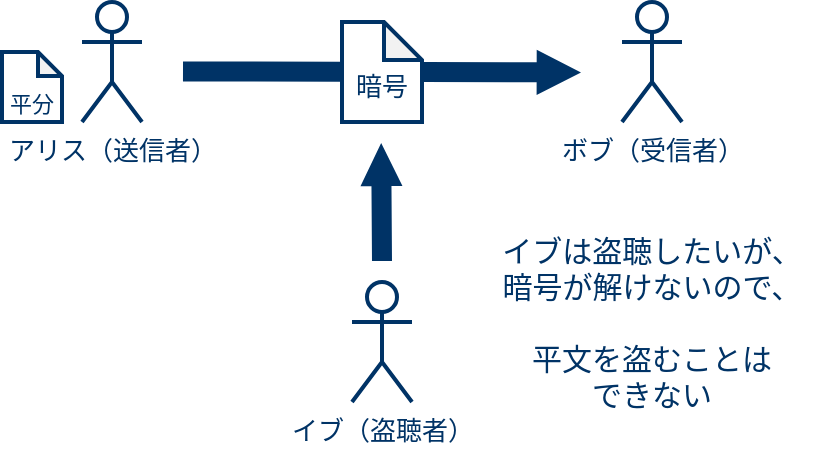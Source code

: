 <mxfile version="13.1.3">
    <diagram id="6hGFLwfOUW9BJ-s0fimq" name="Page-1">
        <mxGraphModel dx="501" dy="1000" grid="1" gridSize="10" guides="1" tooltips="1" connect="1" arrows="1" fold="1" page="1" pageScale="1" pageWidth="1169" pageHeight="827" math="0" shadow="0">
            <root>
                <mxCell id="0"/>
                <mxCell id="1" parent="0"/>
                <mxCell id="2" value="&lt;font color=&quot;#003366&quot; style=&quot;font-size: 13px&quot;&gt;アリス（送信者）&lt;/font&gt;" style="shape=umlActor;verticalLabelPosition=bottom;labelBackgroundColor=#ffffff;verticalAlign=top;html=1;outlineConnect=0;strokeColor=#003366;strokeWidth=2;" parent="1" vertex="1">
                    <mxGeometry x="160" y="280" width="30" height="60" as="geometry"/>
                </mxCell>
                <mxCell id="3" value="&lt;font color=&quot;#003366&quot; style=&quot;font-size: 13px&quot;&gt;ボブ（受信者）&lt;/font&gt;" style="shape=umlActor;verticalLabelPosition=bottom;labelBackgroundColor=#ffffff;verticalAlign=top;html=1;outlineConnect=0;strokeColor=#003366;strokeWidth=2;" parent="1" vertex="1">
                    <mxGeometry x="430" y="280" width="30" height="60" as="geometry"/>
                </mxCell>
                <mxCell id="4" value="&lt;font color=&quot;#003366&quot; style=&quot;font-size: 13px&quot;&gt;イブ（盗聴者）&lt;/font&gt;" style="shape=umlActor;verticalLabelPosition=bottom;labelBackgroundColor=#ffffff;verticalAlign=top;html=1;outlineConnect=0;strokeColor=#003366;strokeWidth=2;" parent="1" vertex="1">
                    <mxGeometry x="295" y="420" width="30" height="60" as="geometry"/>
                </mxCell>
                <mxCell id="11" value="" style="shape=flexArrow;endArrow=classic;html=1;endWidth=11.667;endSize=7.058;fillColor=#003366;strokeColor=none;" parent="1" edge="1">
                    <mxGeometry width="50" height="50" relative="1" as="geometry">
                        <mxPoint x="210" y="314.71" as="sourcePoint"/>
                        <mxPoint x="410" y="315.21" as="targetPoint"/>
                    </mxGeometry>
                </mxCell>
                <mxCell id="21" value="" style="shape=flexArrow;endArrow=classic;html=1;endWidth=10;endSize=6.85;fillColor=#003366;strokeColor=none;" parent="1" edge="1">
                    <mxGeometry width="50" height="50" relative="1" as="geometry">
                        <mxPoint x="310" y="410" as="sourcePoint"/>
                        <mxPoint x="309.58" y="350" as="targetPoint"/>
                    </mxGeometry>
                </mxCell>
                <mxCell id="22" value="&lt;font color=&quot;#003366&quot;&gt;&lt;br&gt;&lt;font style=&quot;font-size: 13px&quot;&gt;暗号&lt;/font&gt;&lt;/font&gt;" style="shape=note;whiteSpace=wrap;html=1;backgroundOutline=1;darkOpacity=0.05;size=19;gradientColor=none;fillColor=#FFFFFF;strokeColor=#003366;strokeWidth=2;" parent="1" vertex="1">
                    <mxGeometry x="290" y="290" width="40" height="50" as="geometry"/>
                </mxCell>
                <mxCell id="33" value="&lt;font color=&quot;#003366&quot; style=&quot;font-size: 15px&quot;&gt;イブは盗聴したいが、&lt;br&gt;暗号が解けないので、&lt;br&gt;&lt;br&gt;平文を盗むことは&lt;br&gt;できない&lt;/font&gt;" style="text;html=1;strokeColor=none;fillColor=none;align=center;verticalAlign=middle;whiteSpace=wrap;rounded=0;" parent="1" vertex="1">
                    <mxGeometry x="360" y="390" width="170" height="100" as="geometry"/>
                </mxCell>
                <mxCell id="41" value="&lt;font color=&quot;#003366&quot;&gt;&lt;br&gt;&lt;font style=&quot;font-size: 11px&quot;&gt;平分&lt;/font&gt;&lt;br&gt;&lt;/font&gt;" style="shape=note;whiteSpace=wrap;html=1;backgroundOutline=1;darkOpacity=0.05;size=12;gradientColor=none;fillColor=#FFFFFF;strokeColor=#003366;strokeWidth=2;" vertex="1" parent="1">
                    <mxGeometry x="120" y="305" width="30" height="35" as="geometry"/>
                </mxCell>
            </root>
        </mxGraphModel>
    </diagram>
</mxfile>